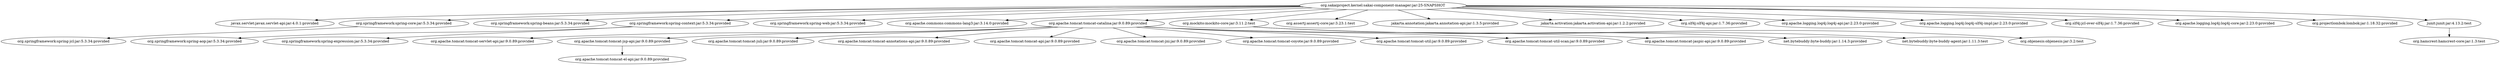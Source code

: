 digraph "org.sakaiproject.kernel:sakai-component-manager:jar:25-SNAPSHOT" { 
	"org.sakaiproject.kernel:sakai-component-manager:jar:25-SNAPSHOT" -> "javax.servlet:javax.servlet-api:jar:4.0.1:provided" ; 
	"org.sakaiproject.kernel:sakai-component-manager:jar:25-SNAPSHOT" -> "org.springframework:spring-core:jar:5.3.34:provided" ; 
	"org.sakaiproject.kernel:sakai-component-manager:jar:25-SNAPSHOT" -> "org.springframework:spring-beans:jar:5.3.34:provided" ; 
	"org.sakaiproject.kernel:sakai-component-manager:jar:25-SNAPSHOT" -> "org.springframework:spring-context:jar:5.3.34:provided" ; 
	"org.sakaiproject.kernel:sakai-component-manager:jar:25-SNAPSHOT" -> "org.springframework:spring-web:jar:5.3.34:provided" ; 
	"org.sakaiproject.kernel:sakai-component-manager:jar:25-SNAPSHOT" -> "org.apache.commons:commons-lang3:jar:3.14.0:provided" ; 
	"org.sakaiproject.kernel:sakai-component-manager:jar:25-SNAPSHOT" -> "org.apache.tomcat:tomcat-catalina:jar:9.0.89:provided" ; 
	"org.sakaiproject.kernel:sakai-component-manager:jar:25-SNAPSHOT" -> "org.mockito:mockito-core:jar:3.11.2:test" ; 
	"org.sakaiproject.kernel:sakai-component-manager:jar:25-SNAPSHOT" -> "org.assertj:assertj-core:jar:3.23.1:test" ; 
	"org.sakaiproject.kernel:sakai-component-manager:jar:25-SNAPSHOT" -> "jakarta.annotation:jakarta.annotation-api:jar:1.3.5:provided" ; 
	"org.sakaiproject.kernel:sakai-component-manager:jar:25-SNAPSHOT" -> "jakarta.activation:jakarta.activation-api:jar:1.2.2:provided" ; 
	"org.sakaiproject.kernel:sakai-component-manager:jar:25-SNAPSHOT" -> "org.slf4j:slf4j-api:jar:1.7.36:provided" ; 
	"org.sakaiproject.kernel:sakai-component-manager:jar:25-SNAPSHOT" -> "org.apache.logging.log4j:log4j-api:jar:2.23.0:provided" ; 
	"org.sakaiproject.kernel:sakai-component-manager:jar:25-SNAPSHOT" -> "org.apache.logging.log4j:log4j-slf4j-impl:jar:2.23.0:provided" ; 
	"org.sakaiproject.kernel:sakai-component-manager:jar:25-SNAPSHOT" -> "org.slf4j:jcl-over-slf4j:jar:1.7.36:provided" ; 
	"org.sakaiproject.kernel:sakai-component-manager:jar:25-SNAPSHOT" -> "org.apache.logging.log4j:log4j-core:jar:2.23.0:provided" ; 
	"org.sakaiproject.kernel:sakai-component-manager:jar:25-SNAPSHOT" -> "org.projectlombok:lombok:jar:1.18.32:provided" ; 
	"org.sakaiproject.kernel:sakai-component-manager:jar:25-SNAPSHOT" -> "junit:junit:jar:4.13.2:test" ; 
	"org.springframework:spring-core:jar:5.3.34:provided" -> "org.springframework:spring-jcl:jar:5.3.34:provided" ; 
	"org.springframework:spring-context:jar:5.3.34:provided" -> "org.springframework:spring-aop:jar:5.3.34:provided" ; 
	"org.springframework:spring-context:jar:5.3.34:provided" -> "org.springframework:spring-expression:jar:5.3.34:provided" ; 
	"org.apache.tomcat:tomcat-catalina:jar:9.0.89:provided" -> "org.apache.tomcat:tomcat-servlet-api:jar:9.0.89:provided" ; 
	"org.apache.tomcat:tomcat-catalina:jar:9.0.89:provided" -> "org.apache.tomcat:tomcat-jsp-api:jar:9.0.89:provided" ; 
	"org.apache.tomcat:tomcat-catalina:jar:9.0.89:provided" -> "org.apache.tomcat:tomcat-juli:jar:9.0.89:provided" ; 
	"org.apache.tomcat:tomcat-catalina:jar:9.0.89:provided" -> "org.apache.tomcat:tomcat-annotations-api:jar:9.0.89:provided" ; 
	"org.apache.tomcat:tomcat-catalina:jar:9.0.89:provided" -> "org.apache.tomcat:tomcat-api:jar:9.0.89:provided" ; 
	"org.apache.tomcat:tomcat-catalina:jar:9.0.89:provided" -> "org.apache.tomcat:tomcat-jni:jar:9.0.89:provided" ; 
	"org.apache.tomcat:tomcat-catalina:jar:9.0.89:provided" -> "org.apache.tomcat:tomcat-coyote:jar:9.0.89:provided" ; 
	"org.apache.tomcat:tomcat-catalina:jar:9.0.89:provided" -> "org.apache.tomcat:tomcat-util:jar:9.0.89:provided" ; 
	"org.apache.tomcat:tomcat-catalina:jar:9.0.89:provided" -> "org.apache.tomcat:tomcat-util-scan:jar:9.0.89:provided" ; 
	"org.apache.tomcat:tomcat-catalina:jar:9.0.89:provided" -> "org.apache.tomcat:tomcat-jaspic-api:jar:9.0.89:provided" ; 
	"org.apache.tomcat:tomcat-jsp-api:jar:9.0.89:provided" -> "org.apache.tomcat:tomcat-el-api:jar:9.0.89:provided" ; 
	"org.mockito:mockito-core:jar:3.11.2:test" -> "net.bytebuddy:byte-buddy:jar:1.14.3:provided" ; 
	"org.mockito:mockito-core:jar:3.11.2:test" -> "net.bytebuddy:byte-buddy-agent:jar:1.11.3:test" ; 
	"org.mockito:mockito-core:jar:3.11.2:test" -> "org.objenesis:objenesis:jar:3.2:test" ; 
	"junit:junit:jar:4.13.2:test" -> "org.hamcrest:hamcrest-core:jar:1.3:test" ; 
 } 